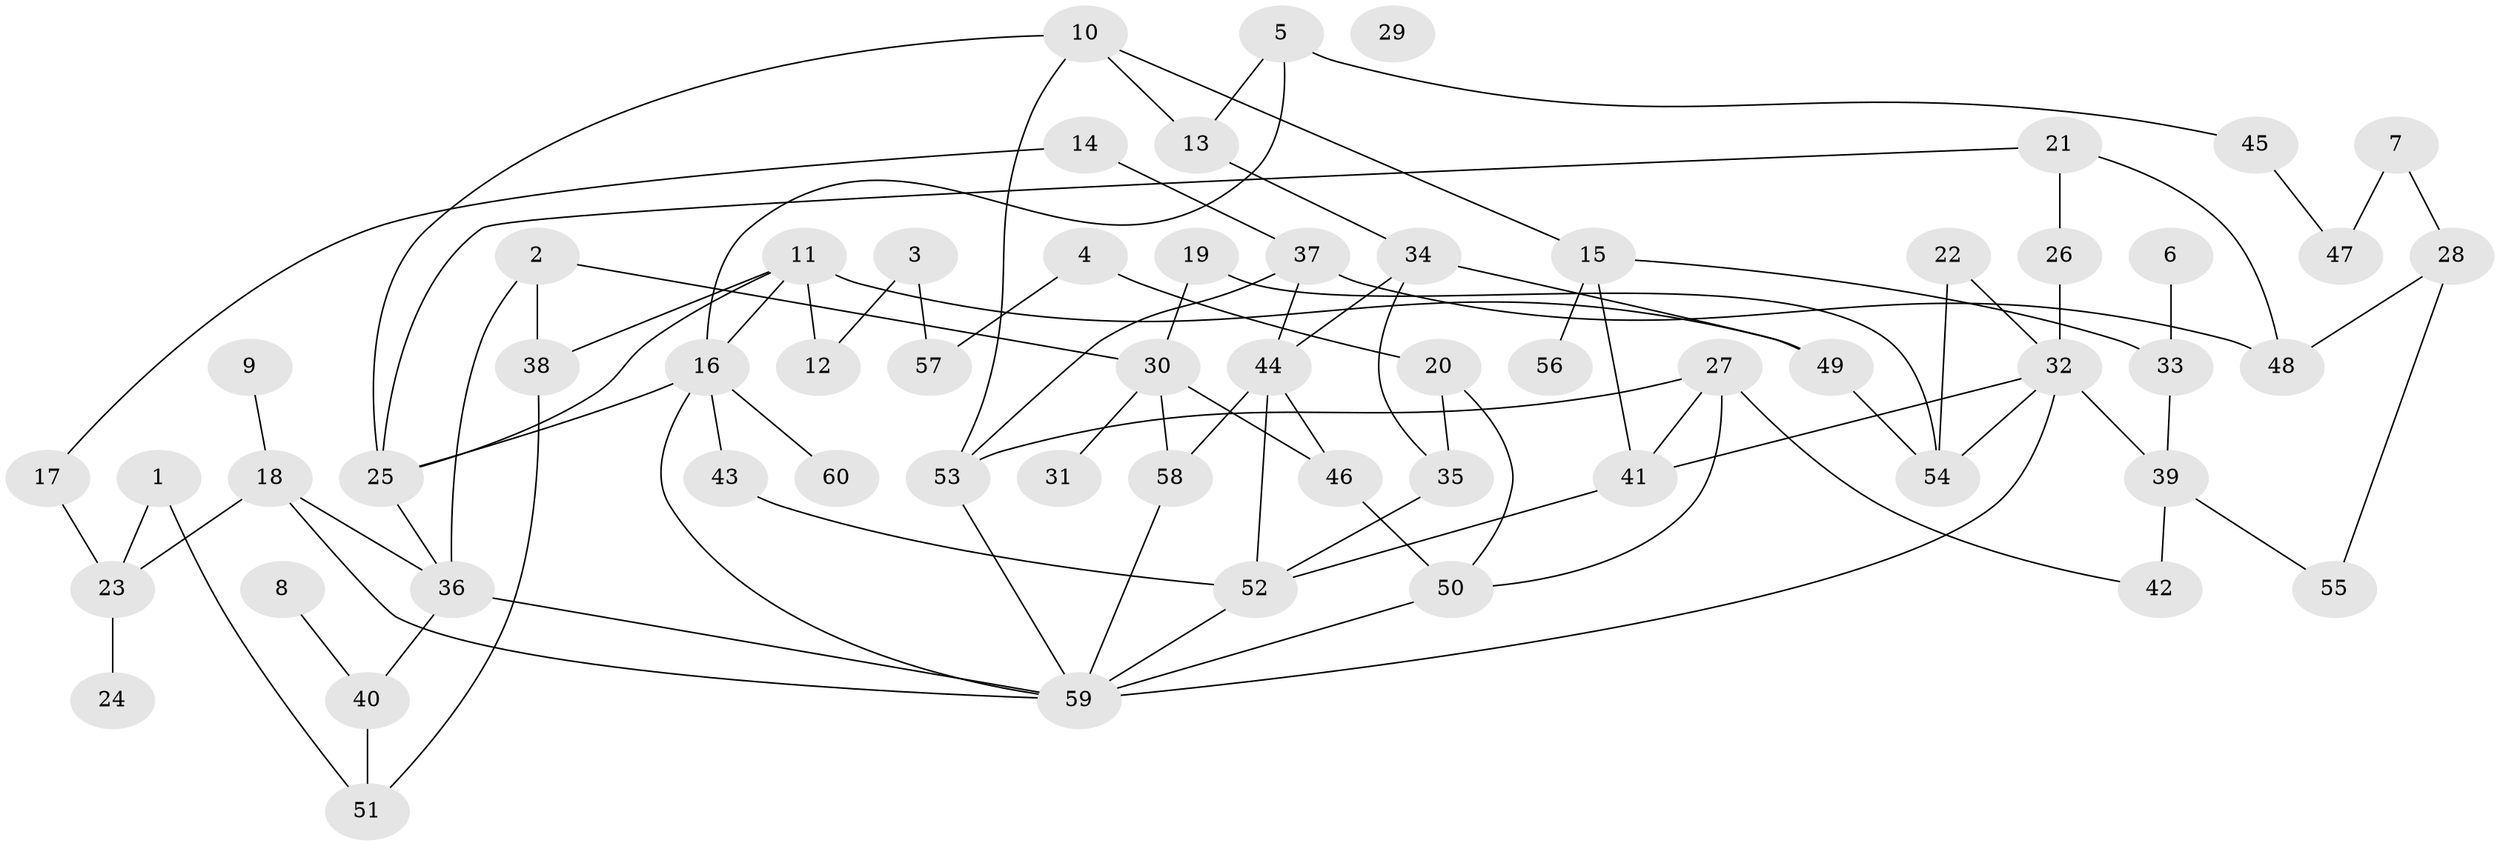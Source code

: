 // coarse degree distribution, {3: 0.2222222222222222, 2: 0.2777777777777778, 7: 0.027777777777777776, 6: 0.1388888888888889, 5: 0.1388888888888889, 0: 0.027777777777777776, 4: 0.08333333333333333, 10: 0.027777777777777776, 1: 0.05555555555555555}
// Generated by graph-tools (version 1.1) at 2025/23/03/03/25 07:23:26]
// undirected, 60 vertices, 91 edges
graph export_dot {
graph [start="1"]
  node [color=gray90,style=filled];
  1;
  2;
  3;
  4;
  5;
  6;
  7;
  8;
  9;
  10;
  11;
  12;
  13;
  14;
  15;
  16;
  17;
  18;
  19;
  20;
  21;
  22;
  23;
  24;
  25;
  26;
  27;
  28;
  29;
  30;
  31;
  32;
  33;
  34;
  35;
  36;
  37;
  38;
  39;
  40;
  41;
  42;
  43;
  44;
  45;
  46;
  47;
  48;
  49;
  50;
  51;
  52;
  53;
  54;
  55;
  56;
  57;
  58;
  59;
  60;
  1 -- 23;
  1 -- 51;
  2 -- 30;
  2 -- 36;
  2 -- 38;
  3 -- 12;
  3 -- 57;
  4 -- 20;
  4 -- 57;
  5 -- 13;
  5 -- 16;
  5 -- 45;
  6 -- 33;
  7 -- 28;
  7 -- 47;
  8 -- 40;
  9 -- 18;
  10 -- 13;
  10 -- 15;
  10 -- 25;
  10 -- 53;
  11 -- 12;
  11 -- 16;
  11 -- 25;
  11 -- 38;
  11 -- 49;
  13 -- 34;
  14 -- 17;
  14 -- 37;
  15 -- 33;
  15 -- 41;
  15 -- 56;
  16 -- 25;
  16 -- 43;
  16 -- 59;
  16 -- 60;
  17 -- 23;
  18 -- 23;
  18 -- 36;
  18 -- 59;
  19 -- 30;
  19 -- 54;
  20 -- 35;
  20 -- 50;
  21 -- 25;
  21 -- 26;
  21 -- 48;
  22 -- 32;
  22 -- 54;
  23 -- 24;
  25 -- 36;
  26 -- 32;
  27 -- 41;
  27 -- 42;
  27 -- 50;
  27 -- 53;
  28 -- 48;
  28 -- 55;
  30 -- 31;
  30 -- 46;
  30 -- 58;
  32 -- 39;
  32 -- 41;
  32 -- 54;
  32 -- 59;
  33 -- 39;
  34 -- 35;
  34 -- 44;
  34 -- 49;
  35 -- 52;
  36 -- 40;
  36 -- 59;
  37 -- 44;
  37 -- 48;
  37 -- 53;
  38 -- 51;
  39 -- 42;
  39 -- 55;
  40 -- 51;
  41 -- 52;
  43 -- 52;
  44 -- 46;
  44 -- 52;
  44 -- 58;
  45 -- 47;
  46 -- 50;
  49 -- 54;
  50 -- 59;
  52 -- 59;
  53 -- 59;
  58 -- 59;
}
